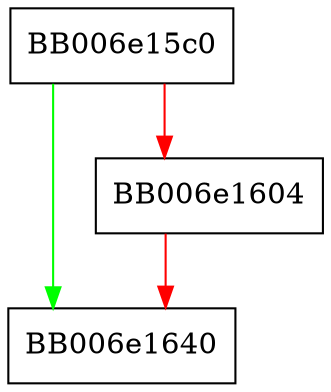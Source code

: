 digraph drbg_hash_reseed {
  node [shape="box"];
  graph [splines=ortho];
  BB006e15c0 -> BB006e1640 [color="green"];
  BB006e15c0 -> BB006e1604 [color="red"];
  BB006e1604 -> BB006e1640 [color="red"];
}